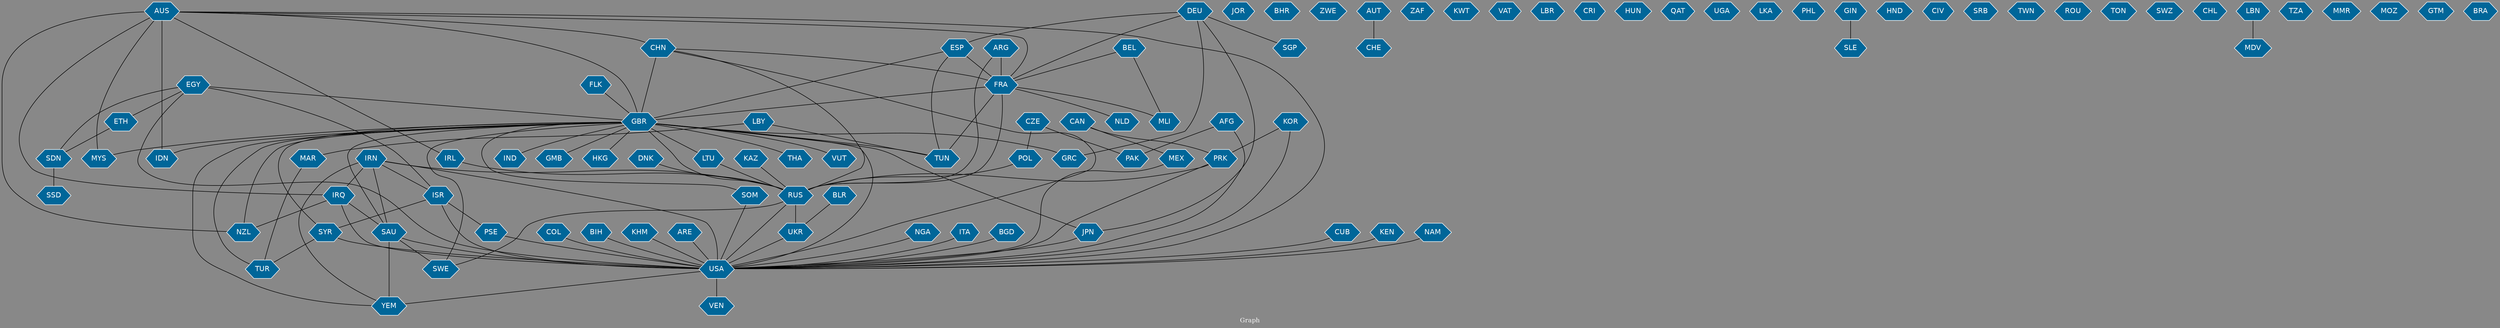 // Countries together in item graph
graph {
	graph [bgcolor="#888888" fontcolor=white fontsize=12 label="Graph" outputorder=edgesfirst overlap=prism]
	node [color=white fillcolor="#006699" fontcolor=white fontname=Helvetica shape=hexagon style=filled]
	edge [arrowhead=open color=black fontcolor=white fontname=Courier fontsize=12]
		AUS [label=AUS]
		VUT [label=VUT]
		NGA [label=NGA]
		IRQ [label=IRQ]
		USA [label=USA]
		GBR [label=GBR]
		TUN [label=TUN]
		PRK [label=PRK]
		YEM [label=YEM]
		IRN [label=IRN]
		SAU [label=SAU]
		PSE [label=PSE]
		ISR [label=ISR]
		ITA [label=ITA]
		ARG [label=ARG]
		CHN [label=CHN]
		BEL [label=BEL]
		FRA [label=FRA]
		RUS [label=RUS]
		MYS [label=MYS]
		SYR [label=SYR]
		TUR [label=TUR]
		AFG [label=AFG]
		DEU [label=DEU]
		JPN [label=JPN]
		EGY [label=EGY]
		JOR [label=JOR]
		UKR [label=UKR]
		IND [label=IND]
		IDN [label=IDN]
		BGD [label=BGD]
		ESP [label=ESP]
		BHR [label=BHR]
		MEX [label=MEX]
		IRL [label=IRL]
		CUB [label=CUB]
		ZWE [label=ZWE]
		CAN [label=CAN]
		KEN [label=KEN]
		LTU [label=LTU]
		SWE [label=SWE]
		AUT [label=AUT]
		LBY [label=LBY]
		GMB [label=GMB]
		SGP [label=SGP]
		NAM [label=NAM]
		ZAF [label=ZAF]
		KWT [label=KWT]
		VAT [label=VAT]
		POL [label=POL]
		CHE [label=CHE]
		LBR [label=LBR]
		CRI [label=CRI]
		HUN [label=HUN]
		NLD [label=NLD]
		NZL [label=NZL]
		QAT [label=QAT]
		UGA [label=UGA]
		HKG [label=HKG]
		SOM [label=SOM]
		SDN [label=SDN]
		ETH [label=ETH]
		LKA [label=LKA]
		CZE [label=CZE]
		MLI [label=MLI]
		THA [label=THA]
		PHL [label=PHL]
		MAR [label=MAR]
		SLE [label=SLE]
		GRC [label=GRC]
		HND [label=HND]
		GIN [label=GIN]
		CIV [label=CIV]
		SRB [label=SRB]
		PAK [label=PAK]
		KOR [label=KOR]
		COL [label=COL]
		VEN [label=VEN]
		TWN [label=TWN]
		KAZ [label=KAZ]
		ROU [label=ROU]
		TON [label=TON]
		BIH [label=BIH]
		SWZ [label=SWZ]
		DNK [label=DNK]
		CHL [label=CHL]
		SSD [label=SSD]
		MDV [label=MDV]
		LBN [label=LBN]
		TZA [label=TZA]
		MMR [label=MMR]
		KHM [label=KHM]
		BLR [label=BLR]
		MOZ [label=MOZ]
		FLK [label=FLK]
		ARE [label=ARE]
		GTM [label=GTM]
		BRA [label=BRA]
			SYR -- TUR [weight=5]
			FRA -- NLD [weight=2]
			LTU -- RUS [weight=1]
			DEU -- JPN [weight=2]
			SAU -- YEM [weight=9]
			GBR -- YEM [weight=2]
			SAU -- SWE [weight=1]
			GBR -- TUN [weight=9]
			LBY -- TUN [weight=2]
			GBR -- VUT [weight=1]
			FLK -- GBR [weight=1]
			AFG -- USA [weight=1]
			ARG -- RUS [weight=1]
			AUS -- FRA [weight=1]
			GBR -- SOM [weight=1]
			IRN -- ISR [weight=15]
			BEL -- FRA [weight=1]
			SDN -- SSD [weight=1]
			USA -- YEM [weight=3]
			BGD -- USA [weight=1]
			ETH -- SDN [weight=1]
			GBR -- GRC [weight=2]
			MAR -- TUR [weight=1]
			FRA -- MLI [weight=1]
			GBR -- THA [weight=1]
			PRK -- USA [weight=4]
			GBR -- JPN [weight=1]
			DEU -- ESP [weight=2]
			BLR -- UKR [weight=1]
			ARE -- USA [weight=1]
			KOR -- PRK [weight=2]
			NGA -- USA [weight=1]
			JPN -- USA [weight=4]
			KOR -- USA [weight=6]
			CHN -- USA [weight=1]
			AUS -- USA [weight=1]
			CHN -- GBR [weight=3]
			EGY -- ETH [weight=1]
			IRL -- RUS [weight=2]
			EGY -- ISR [weight=1]
			BIH -- USA [weight=2]
			GBR -- HKG [weight=1]
			GBR -- LTU [weight=1]
			AUS -- IRQ [weight=2]
			KHM -- USA [weight=1]
			AUS -- IRL [weight=1]
			EGY -- USA [weight=1]
			GBR -- IND [weight=3]
			DNK -- RUS [weight=1]
			EGY -- GBR [weight=1]
			ARG -- FRA [weight=9]
			GIN -- SLE [weight=1]
			UKR -- USA [weight=2]
			PSE -- USA [weight=1]
			IRQ -- SAU [weight=1]
			IRQ -- NZL [weight=1]
			CHN -- FRA [weight=1]
			ISR -- USA [weight=18]
			DEU -- GRC [weight=2]
			AUT -- CHE [weight=1]
			GBR -- RUS [weight=2]
			IRN -- YEM [weight=3]
			NAM -- USA [weight=1]
			KEN -- USA [weight=1]
			GBR -- SYR [weight=5]
			AUS -- GBR [weight=2]
			GBR -- IDN [weight=1]
			IRN -- RUS [weight=3]
			DEU -- FRA [weight=2]
			ISR -- PSE [weight=6]
			FRA -- GBR [weight=2]
			IRN -- IRQ [weight=3]
			ESP -- FRA [weight=1]
			CAN -- PRK [weight=1]
			LBY -- MAR [weight=2]
			GBR -- SWE [weight=1]
			BEL -- MLI [weight=1]
			AUS -- NZL [weight=1]
			ESP -- TUN [weight=1]
			EGY -- SDN [weight=1]
			MEX -- USA [weight=1]
			SOM -- USA [weight=1]
			RUS -- UKR [weight=6]
			ITA -- USA [weight=2]
			FRA -- RUS [weight=2]
			IRN -- USA [weight=25]
			IRN -- SAU [weight=2]
			ESP -- GBR [weight=1]
			POL -- RUS [weight=1]
			GBR -- GMB [weight=2]
			GBR -- USA [weight=5]
			SYR -- USA [weight=4]
			GBR -- NZL [weight=1]
			KAZ -- RUS [weight=1]
			ISR -- SYR [weight=1]
			DEU -- SGP [weight=1]
			IRQ -- USA [weight=4]
			LBN -- MDV [weight=1]
			AUS -- IDN [weight=5]
			GBR -- TUR [weight=5]
			CHN -- RUS [weight=1]
			RUS -- USA [weight=4]
			CAN -- MEX [weight=2]
			GBR -- SAU [weight=1]
			CZE -- PAK [weight=1]
			USA -- VEN [weight=1]
			CUB -- USA [weight=3]
			COL -- USA [weight=2]
			CZE -- POL [weight=1]
			PRK -- RUS [weight=2]
			AUS -- CHN [weight=1]
			RUS -- SWE [weight=1]
			GBR -- MYS [weight=1]
			FRA -- TUN [weight=1]
			AFG -- PAK [weight=2]
			AUS -- MYS [weight=2]
			SAU -- USA [weight=2]
}